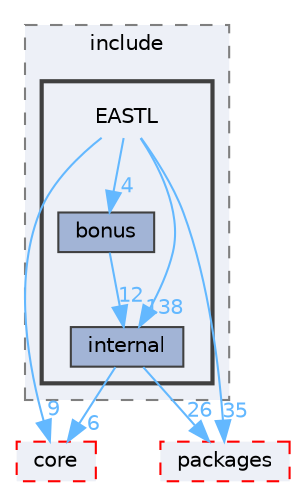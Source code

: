 digraph "runtime/EASTL/include/EASTL"
{
 // LATEX_PDF_SIZE
  bgcolor="transparent";
  edge [fontname=Helvetica,fontsize=10,labelfontname=Helvetica,labelfontsize=10];
  node [fontname=Helvetica,fontsize=10,shape=box,height=0.2,width=0.4];
  compound=true
  subgraph clusterdir_06f2802bae06e0b7e2ef6af4877ff7fa {
    graph [ bgcolor="#edf0f7", pencolor="grey50", label="include", fontname=Helvetica,fontsize=10 style="filled,dashed", URL="dir_06f2802bae06e0b7e2ef6af4877ff7fa.html",tooltip=""]
  subgraph clusterdir_7072dc190ed4e9ada04739833358a74a {
    graph [ bgcolor="#edf0f7", pencolor="grey25", label="", fontname=Helvetica,fontsize=10 style="filled,bold", URL="dir_7072dc190ed4e9ada04739833358a74a.html",tooltip=""]
    dir_7072dc190ed4e9ada04739833358a74a [shape=plaintext, label="EASTL"];
  dir_a63074757c301f2c1265320457a8e0b9 [label="bonus", fillcolor="#a2b4d6", color="grey25", style="filled", URL="dir_a63074757c301f2c1265320457a8e0b9.html",tooltip=""];
  dir_7923ec330a5c1d2a00aed0df1ab55131 [label="internal", fillcolor="#a2b4d6", color="grey25", style="filled", URL="dir_7923ec330a5c1d2a00aed0df1ab55131.html",tooltip=""];
  }
  }
  dir_0b94c9ea5f3d98712a457061cc05ff83 [label="core", fillcolor="#edf0f7", color="red", style="filled,dashed", URL="dir_0b94c9ea5f3d98712a457061cc05ff83.html",tooltip=""];
  dir_cc5c4d973dd7a361701cc063f2c02cbc [label="packages", fillcolor="#edf0f7", color="red", style="filled,dashed", URL="dir_cc5c4d973dd7a361701cc063f2c02cbc.html",tooltip=""];
  dir_7072dc190ed4e9ada04739833358a74a->dir_0b94c9ea5f3d98712a457061cc05ff83 [headlabel="9", labeldistance=1.5 headhref="dir_000036_000023.html" href="dir_000036_000023.html" color="steelblue1" fontcolor="steelblue1"];
  dir_7072dc190ed4e9ada04739833358a74a->dir_7923ec330a5c1d2a00aed0df1ab55131 [headlabel="138", labeldistance=1.5 headhref="dir_000036_000089.html" href="dir_000036_000089.html" color="steelblue1" fontcolor="steelblue1"];
  dir_7072dc190ed4e9ada04739833358a74a->dir_a63074757c301f2c1265320457a8e0b9 [headlabel="4", labeldistance=1.5 headhref="dir_000036_000013.html" href="dir_000036_000013.html" color="steelblue1" fontcolor="steelblue1"];
  dir_7072dc190ed4e9ada04739833358a74a->dir_cc5c4d973dd7a361701cc063f2c02cbc [headlabel="35", labeldistance=1.5 headhref="dir_000036_000102.html" href="dir_000036_000102.html" color="steelblue1" fontcolor="steelblue1"];
  dir_a63074757c301f2c1265320457a8e0b9->dir_7923ec330a5c1d2a00aed0df1ab55131 [headlabel="12", labeldistance=1.5 headhref="dir_000013_000089.html" href="dir_000013_000089.html" color="steelblue1" fontcolor="steelblue1"];
  dir_7923ec330a5c1d2a00aed0df1ab55131->dir_0b94c9ea5f3d98712a457061cc05ff83 [headlabel="6", labeldistance=1.5 headhref="dir_000089_000023.html" href="dir_000089_000023.html" color="steelblue1" fontcolor="steelblue1"];
  dir_7923ec330a5c1d2a00aed0df1ab55131->dir_cc5c4d973dd7a361701cc063f2c02cbc [headlabel="26", labeldistance=1.5 headhref="dir_000089_000102.html" href="dir_000089_000102.html" color="steelblue1" fontcolor="steelblue1"];
}
